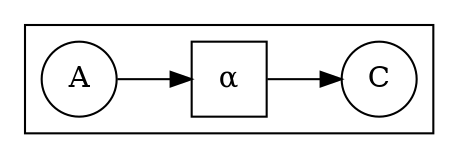 digraph G {
rankdir=LR;

subgraph cluster_0 {
  a [label="A" shape=circle];
  c [label="C" shape=circle];
  alpha [label=<&#945;> shape=square];
}

a -> alpha;
alpha -> c;

}
